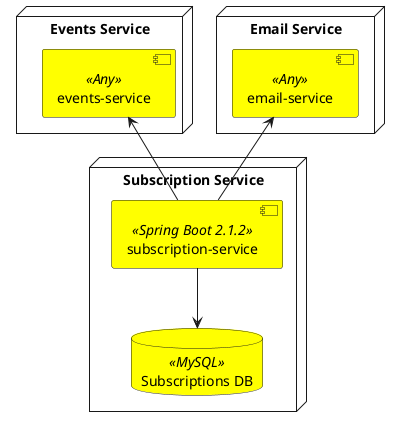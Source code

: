 @startuml

node "Subscription Service" {
    component "subscription-service" <<Spring Boot 2.1.2>> as subscriptionService #Yellow
    database "Subscriptions DB" <<MySQL>> as database #Yellow
}


node "Events Service" {
    component "events-service" <<Any>> as eventsService #Yellow
}

node "Email Service" {
    component "email-service" <<Any>> as emailService #Yellow
}

subscriptionService --> database
subscriptionService -up-> eventsService
subscriptionService -up-> emailService

@enduml
